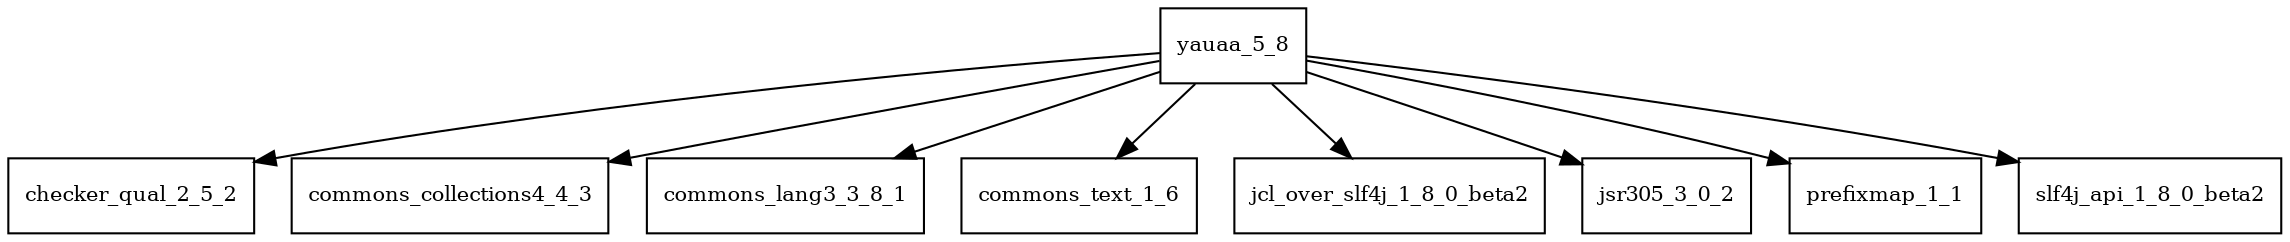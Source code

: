 digraph yauaa_5_8_dependencies {
  node [shape = box, fontsize=10.0];
  yauaa_5_8 -> checker_qual_2_5_2;
  yauaa_5_8 -> commons_collections4_4_3;
  yauaa_5_8 -> commons_lang3_3_8_1;
  yauaa_5_8 -> commons_text_1_6;
  yauaa_5_8 -> jcl_over_slf4j_1_8_0_beta2;
  yauaa_5_8 -> jsr305_3_0_2;
  yauaa_5_8 -> prefixmap_1_1;
  yauaa_5_8 -> slf4j_api_1_8_0_beta2;
}
